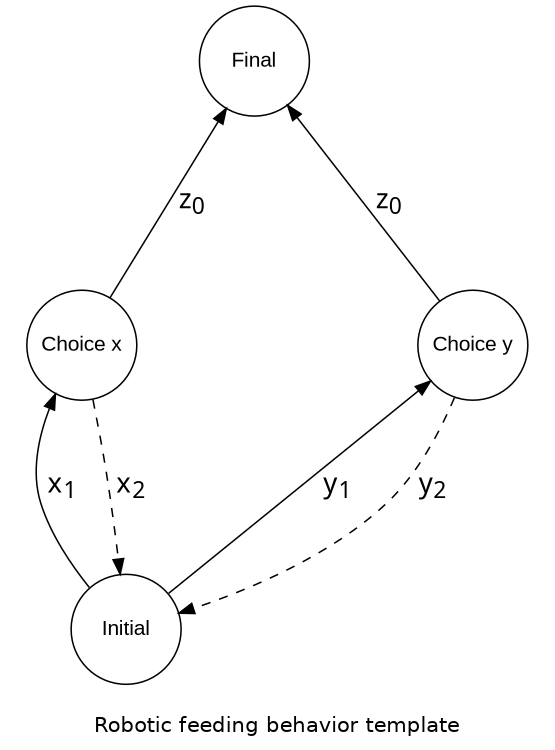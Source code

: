 digraph behaviorTemplate {
		graph [fontname = "helvetica"];
		rankdir=BT;
		nodesep=1.3
		ranksep=1.3
		forcelabels=true;
		node [shape=circle, fillcolor="grey2"  fixedsize="true", fontname="arial", width="1.0"];
		a [label="Initial"]
		b [label="Choice x"]
		c [label="Choice y"]
		d [label="Final"]

		edge [color=black, splines=curved, fontsize="18", fontname="calibri"]

		a -> b [label= < x<SUB>1</SUB>>,weight="0.2",penwidth=1.0];
		b -> a [label= < x<SUB>2</SUB>>,weight="0.2",penwidth=1.0,style=dashed];

		a -> c [label=<  y<SUB>1</SUB>>,weight="0.2",penwidth=1.0];
		c -> a [label=< y<SUB>2</SUB>>,weight="0.2",penwidth=1.0,style=dashed];
		b -> d [label=< z<SUB>0</SUB>>,weight="0.6",penwidth=1.0];
		c -> d [label=< z<SUB>0</SUB>>,weight="0.1",penwidth=1.0];

		//page="8.5,11"
		size="4,5"
		ratio="fill"

		label = "\nRobotic feeding behavior template";
		
}